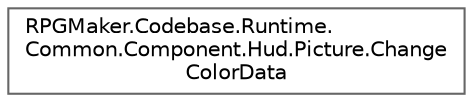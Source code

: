 digraph "クラス階層図"
{
 // LATEX_PDF_SIZE
  bgcolor="transparent";
  edge [fontname=Helvetica,fontsize=10,labelfontname=Helvetica,labelfontsize=10];
  node [fontname=Helvetica,fontsize=10,shape=box,height=0.2,width=0.4];
  rankdir="LR";
  Node0 [id="Node000000",label="RPGMaker.Codebase.Runtime.\lCommon.Component.Hud.Picture.Change\lColorData",height=0.2,width=0.4,color="grey40", fillcolor="white", style="filled",URL="$da/da3/struct_r_p_g_maker_1_1_codebase_1_1_runtime_1_1_common_1_1_component_1_1_hud_1_1_picture_1_1_change_color_data.html",tooltip=" "];
}
